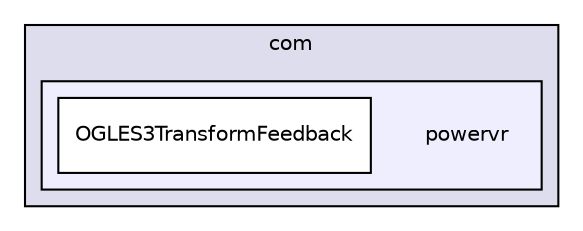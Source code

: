 digraph "PVR/SDK_3.4/Examples/Intermediate/TransformFeedback/OGLES3/Build/Android/src/com/powervr" {
  compound=true
  node [ fontsize="10", fontname="Helvetica"];
  edge [ labelfontsize="10", labelfontname="Helvetica"];
  subgraph clusterdir_c8c7d1e889355b5b25012a4dd06f37bf {
    graph [ bgcolor="#ddddee", pencolor="black", label="com" fontname="Helvetica", fontsize="10", URL="dir_c8c7d1e889355b5b25012a4dd06f37bf.html"]
  subgraph clusterdir_25b55cd6edebd20fadc7bb1888342845 {
    graph [ bgcolor="#eeeeff", pencolor="black", label="" URL="dir_25b55cd6edebd20fadc7bb1888342845.html"];
    dir_25b55cd6edebd20fadc7bb1888342845 [shape=plaintext label="powervr"];
    dir_dd4b4672e08a51df6e06db235f5edb16 [shape=box label="OGLES3TransformFeedback" color="black" fillcolor="white" style="filled" URL="dir_dd4b4672e08a51df6e06db235f5edb16.html"];
  }
  }
}
